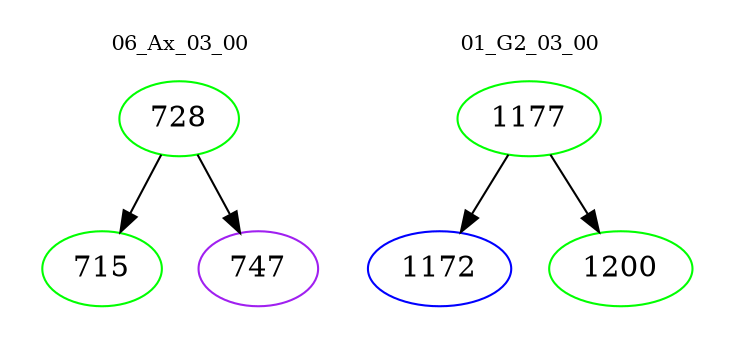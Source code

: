 digraph{
subgraph cluster_0 {
color = white
label = "06_Ax_03_00";
fontsize=10;
T0_728 [label="728", color="green"]
T0_728 -> T0_715 [color="black"]
T0_715 [label="715", color="green"]
T0_728 -> T0_747 [color="black"]
T0_747 [label="747", color="purple"]
}
subgraph cluster_1 {
color = white
label = "01_G2_03_00";
fontsize=10;
T1_1177 [label="1177", color="green"]
T1_1177 -> T1_1172 [color="black"]
T1_1172 [label="1172", color="blue"]
T1_1177 -> T1_1200 [color="black"]
T1_1200 [label="1200", color="green"]
}
}
